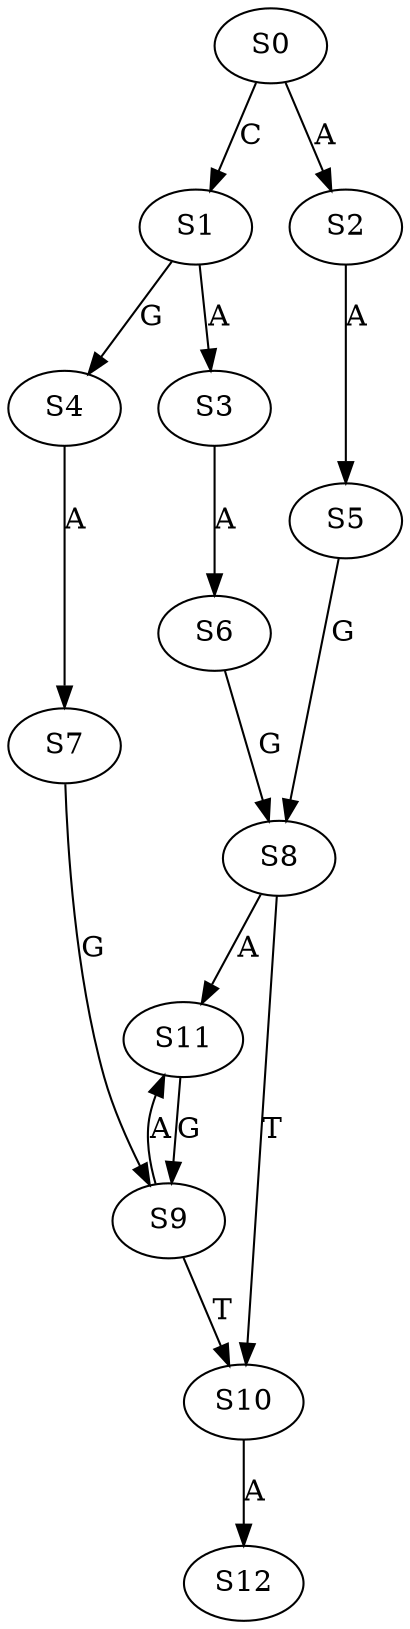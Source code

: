 strict digraph  {
	S0 -> S1 [ label = C ];
	S0 -> S2 [ label = A ];
	S1 -> S3 [ label = A ];
	S1 -> S4 [ label = G ];
	S2 -> S5 [ label = A ];
	S3 -> S6 [ label = A ];
	S4 -> S7 [ label = A ];
	S5 -> S8 [ label = G ];
	S6 -> S8 [ label = G ];
	S7 -> S9 [ label = G ];
	S8 -> S10 [ label = T ];
	S8 -> S11 [ label = A ];
	S9 -> S10 [ label = T ];
	S9 -> S11 [ label = A ];
	S10 -> S12 [ label = A ];
	S11 -> S9 [ label = G ];
}
